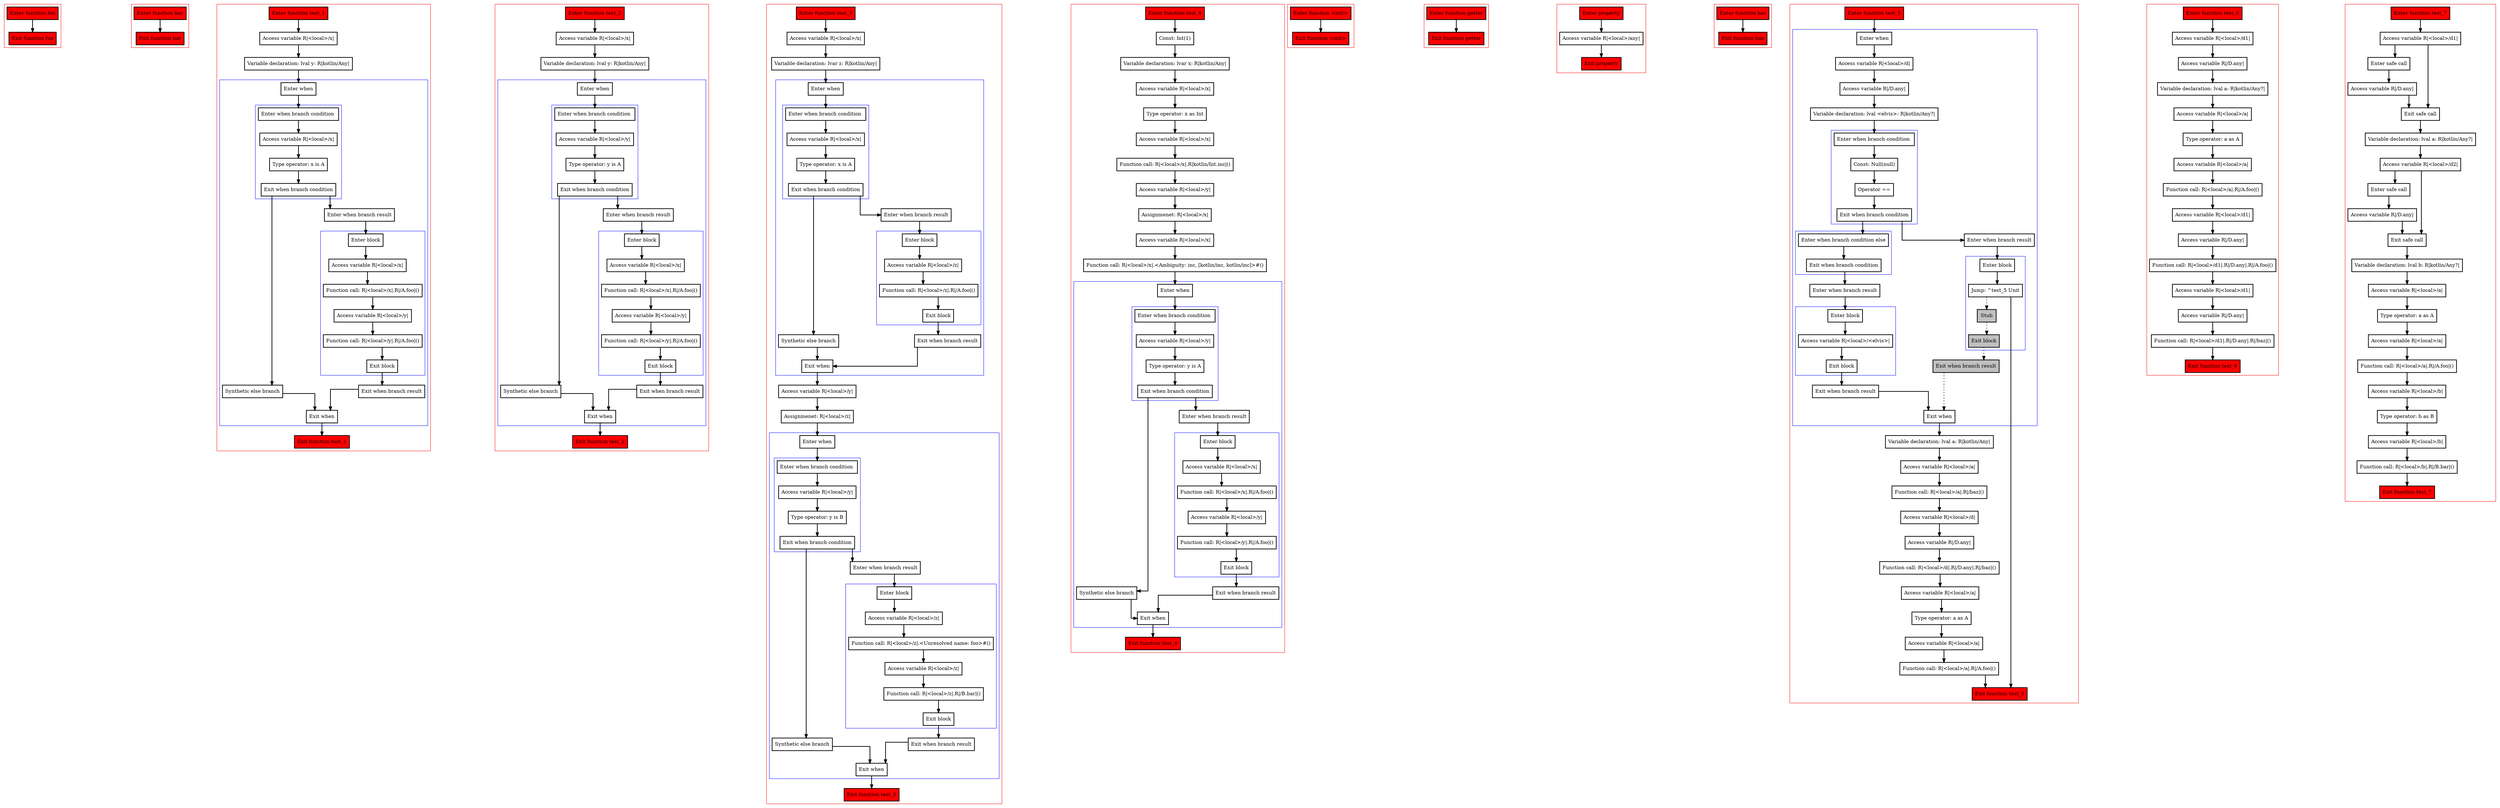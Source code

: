 digraph boundSmartcasts_kt {
    graph [splines=ortho nodesep=3]
    node [shape=box penwidth=2]
    edge [penwidth=2]

    subgraph cluster_0 {
        color=red
        0 [label="Enter function foo" style="filled" fillcolor=red];
        1 [label="Exit function foo" style="filled" fillcolor=red];
    }

    0 -> {1};

    subgraph cluster_1 {
        color=red
        2 [label="Enter function bar" style="filled" fillcolor=red];
        3 [label="Exit function bar" style="filled" fillcolor=red];
    }

    2 -> {3};

    subgraph cluster_2 {
        color=red
        4 [label="Enter function test_1" style="filled" fillcolor=red];
        5 [label="Access variable R|<local>/x|"];
        6 [label="Variable declaration: lval y: R|kotlin/Any|"];
        subgraph cluster_3 {
            color=blue
            7 [label="Enter when"];
            subgraph cluster_4 {
                color=blue
                8 [label="Enter when branch condition "];
                9 [label="Access variable R|<local>/x|"];
                10 [label="Type operator: x is A"];
                11 [label="Exit when branch condition"];
            }
            12 [label="Synthetic else branch"];
            13 [label="Enter when branch result"];
            subgraph cluster_5 {
                color=blue
                14 [label="Enter block"];
                15 [label="Access variable R|<local>/x|"];
                16 [label="Function call: R|<local>/x|.R|/A.foo|()"];
                17 [label="Access variable R|<local>/y|"];
                18 [label="Function call: R|<local>/y|.R|/A.foo|()"];
                19 [label="Exit block"];
            }
            20 [label="Exit when branch result"];
            21 [label="Exit when"];
        }
        22 [label="Exit function test_1" style="filled" fillcolor=red];
    }

    4 -> {5};
    5 -> {6};
    6 -> {7};
    7 -> {8};
    8 -> {9};
    9 -> {10};
    10 -> {11};
    11 -> {13 12};
    12 -> {21};
    13 -> {14};
    14 -> {15};
    15 -> {16};
    16 -> {17};
    17 -> {18};
    18 -> {19};
    19 -> {20};
    20 -> {21};
    21 -> {22};

    subgraph cluster_6 {
        color=red
        23 [label="Enter function test_2" style="filled" fillcolor=red];
        24 [label="Access variable R|<local>/x|"];
        25 [label="Variable declaration: lval y: R|kotlin/Any|"];
        subgraph cluster_7 {
            color=blue
            26 [label="Enter when"];
            subgraph cluster_8 {
                color=blue
                27 [label="Enter when branch condition "];
                28 [label="Access variable R|<local>/y|"];
                29 [label="Type operator: y is A"];
                30 [label="Exit when branch condition"];
            }
            31 [label="Synthetic else branch"];
            32 [label="Enter when branch result"];
            subgraph cluster_9 {
                color=blue
                33 [label="Enter block"];
                34 [label="Access variable R|<local>/x|"];
                35 [label="Function call: R|<local>/x|.R|/A.foo|()"];
                36 [label="Access variable R|<local>/y|"];
                37 [label="Function call: R|<local>/y|.R|/A.foo|()"];
                38 [label="Exit block"];
            }
            39 [label="Exit when branch result"];
            40 [label="Exit when"];
        }
        41 [label="Exit function test_2" style="filled" fillcolor=red];
    }

    23 -> {24};
    24 -> {25};
    25 -> {26};
    26 -> {27};
    27 -> {28};
    28 -> {29};
    29 -> {30};
    30 -> {32 31};
    31 -> {40};
    32 -> {33};
    33 -> {34};
    34 -> {35};
    35 -> {36};
    36 -> {37};
    37 -> {38};
    38 -> {39};
    39 -> {40};
    40 -> {41};

    subgraph cluster_10 {
        color=red
        42 [label="Enter function test_3" style="filled" fillcolor=red];
        43 [label="Access variable R|<local>/x|"];
        44 [label="Variable declaration: lvar z: R|kotlin/Any|"];
        subgraph cluster_11 {
            color=blue
            45 [label="Enter when"];
            subgraph cluster_12 {
                color=blue
                46 [label="Enter when branch condition "];
                47 [label="Access variable R|<local>/x|"];
                48 [label="Type operator: x is A"];
                49 [label="Exit when branch condition"];
            }
            50 [label="Synthetic else branch"];
            51 [label="Enter when branch result"];
            subgraph cluster_13 {
                color=blue
                52 [label="Enter block"];
                53 [label="Access variable R|<local>/z|"];
                54 [label="Function call: R|<local>/z|.R|/A.foo|()"];
                55 [label="Exit block"];
            }
            56 [label="Exit when branch result"];
            57 [label="Exit when"];
        }
        58 [label="Access variable R|<local>/y|"];
        59 [label="Assignmenet: R|<local>/z|"];
        subgraph cluster_14 {
            color=blue
            60 [label="Enter when"];
            subgraph cluster_15 {
                color=blue
                61 [label="Enter when branch condition "];
                62 [label="Access variable R|<local>/y|"];
                63 [label="Type operator: y is B"];
                64 [label="Exit when branch condition"];
            }
            65 [label="Synthetic else branch"];
            66 [label="Enter when branch result"];
            subgraph cluster_16 {
                color=blue
                67 [label="Enter block"];
                68 [label="Access variable R|<local>/z|"];
                69 [label="Function call: R|<local>/z|.<Unresolved name: foo>#()"];
                70 [label="Access variable R|<local>/z|"];
                71 [label="Function call: R|<local>/z|.R|/B.bar|()"];
                72 [label="Exit block"];
            }
            73 [label="Exit when branch result"];
            74 [label="Exit when"];
        }
        75 [label="Exit function test_3" style="filled" fillcolor=red];
    }

    42 -> {43};
    43 -> {44};
    44 -> {45};
    45 -> {46};
    46 -> {47};
    47 -> {48};
    48 -> {49};
    49 -> {51 50};
    50 -> {57};
    51 -> {52};
    52 -> {53};
    53 -> {54};
    54 -> {55};
    55 -> {56};
    56 -> {57};
    57 -> {58};
    58 -> {59};
    59 -> {60};
    60 -> {61};
    61 -> {62};
    62 -> {63};
    63 -> {64};
    64 -> {66 65};
    65 -> {74};
    66 -> {67};
    67 -> {68};
    68 -> {69};
    69 -> {70};
    70 -> {71};
    71 -> {72};
    72 -> {73};
    73 -> {74};
    74 -> {75};

    subgraph cluster_17 {
        color=red
        76 [label="Enter function test_4" style="filled" fillcolor=red];
        77 [label="Const: Int(1)"];
        78 [label="Variable declaration: lvar x: R|kotlin/Any|"];
        79 [label="Access variable R|<local>/x|"];
        80 [label="Type operator: x as Int"];
        81 [label="Access variable R|<local>/x|"];
        82 [label="Function call: R|<local>/x|.R|kotlin/Int.inc|()"];
        83 [label="Access variable R|<local>/y|"];
        84 [label="Assignmenet: R|<local>/x|"];
        85 [label="Access variable R|<local>/x|"];
        86 [label="Function call: R|<local>/x|.<Ambiguity: inc, [kotlin/inc, kotlin/inc]>#()"];
        subgraph cluster_18 {
            color=blue
            87 [label="Enter when"];
            subgraph cluster_19 {
                color=blue
                88 [label="Enter when branch condition "];
                89 [label="Access variable R|<local>/y|"];
                90 [label="Type operator: y is A"];
                91 [label="Exit when branch condition"];
            }
            92 [label="Synthetic else branch"];
            93 [label="Enter when branch result"];
            subgraph cluster_20 {
                color=blue
                94 [label="Enter block"];
                95 [label="Access variable R|<local>/x|"];
                96 [label="Function call: R|<local>/x|.R|/A.foo|()"];
                97 [label="Access variable R|<local>/y|"];
                98 [label="Function call: R|<local>/y|.R|/A.foo|()"];
                99 [label="Exit block"];
            }
            100 [label="Exit when branch result"];
            101 [label="Exit when"];
        }
        102 [label="Exit function test_4" style="filled" fillcolor=red];
    }

    76 -> {77};
    77 -> {78};
    78 -> {79};
    79 -> {80};
    80 -> {81};
    81 -> {82};
    82 -> {83};
    83 -> {84};
    84 -> {85};
    85 -> {86};
    86 -> {87};
    87 -> {88};
    88 -> {89};
    89 -> {90};
    90 -> {91};
    91 -> {93 92};
    92 -> {101};
    93 -> {94};
    94 -> {95};
    95 -> {96};
    96 -> {97};
    97 -> {98};
    98 -> {99};
    99 -> {100};
    100 -> {101};
    101 -> {102};

    subgraph cluster_21 {
        color=red
        103 [label="Enter function <init>" style="filled" fillcolor=red];
        104 [label="Exit function <init>" style="filled" fillcolor=red];
    }

    103 -> {104};

    subgraph cluster_22 {
        color=red
        105 [label="Enter function getter" style="filled" fillcolor=red];
        106 [label="Exit function getter" style="filled" fillcolor=red];
    }

    105 -> {106};

    subgraph cluster_23 {
        color=red
        107 [label="Enter property" style="filled" fillcolor=red];
        108 [label="Access variable R|<local>/any|"];
        109 [label="Exit property" style="filled" fillcolor=red];
    }

    107 -> {108};
    108 -> {109};

    subgraph cluster_24 {
        color=red
        110 [label="Enter function baz" style="filled" fillcolor=red];
        111 [label="Exit function baz" style="filled" fillcolor=red];
    }

    110 -> {111};

    subgraph cluster_25 {
        color=red
        112 [label="Enter function test_5" style="filled" fillcolor=red];
        subgraph cluster_26 {
            color=blue
            113 [label="Enter when"];
            114 [label="Access variable R|<local>/d|"];
            115 [label="Access variable R|/D.any|"];
            116 [label="Variable declaration: lval <elvis>: R|kotlin/Any?|"];
            subgraph cluster_27 {
                color=blue
                117 [label="Enter when branch condition "];
                118 [label="Const: Null(null)"];
                119 [label="Operator =="];
                120 [label="Exit when branch condition"];
            }
            subgraph cluster_28 {
                color=blue
                121 [label="Enter when branch condition else"];
                122 [label="Exit when branch condition"];
            }
            123 [label="Enter when branch result"];
            subgraph cluster_29 {
                color=blue
                124 [label="Enter block"];
                125 [label="Access variable R|<local>/<elvis>|"];
                126 [label="Exit block"];
            }
            127 [label="Exit when branch result"];
            128 [label="Enter when branch result"];
            subgraph cluster_30 {
                color=blue
                129 [label="Enter block"];
                130 [label="Jump: ^test_5 Unit"];
                131 [label="Stub" style="filled" fillcolor=gray];
                132 [label="Exit block" style="filled" fillcolor=gray];
            }
            133 [label="Exit when branch result" style="filled" fillcolor=gray];
            134 [label="Exit when"];
        }
        135 [label="Variable declaration: lval a: R|kotlin/Any|"];
        136 [label="Access variable R|<local>/a|"];
        137 [label="Function call: R|<local>/a|.R|/baz|()"];
        138 [label="Access variable R|<local>/d|"];
        139 [label="Access variable R|/D.any|"];
        140 [label="Function call: R|<local>/d|.R|/D.any|.R|/baz|()"];
        141 [label="Access variable R|<local>/a|"];
        142 [label="Type operator: a as A"];
        143 [label="Access variable R|<local>/a|"];
        144 [label="Function call: R|<local>/a|.R|/A.foo|()"];
        145 [label="Exit function test_5" style="filled" fillcolor=red];
    }

    112 -> {113};
    113 -> {114};
    114 -> {115};
    115 -> {116};
    116 -> {117};
    117 -> {118};
    118 -> {119};
    119 -> {120};
    120 -> {128 121};
    121 -> {122};
    122 -> {123};
    123 -> {124};
    124 -> {125};
    125 -> {126};
    126 -> {127};
    127 -> {134};
    128 -> {129};
    129 -> {130};
    130 -> {145};
    130 -> {131} [style=dotted];
    131 -> {132} [style=dotted];
    132 -> {133} [style=dotted];
    133 -> {134} [style=dotted];
    134 -> {135};
    135 -> {136};
    136 -> {137};
    137 -> {138};
    138 -> {139};
    139 -> {140};
    140 -> {141};
    141 -> {142};
    142 -> {143};
    143 -> {144};
    144 -> {145};

    subgraph cluster_31 {
        color=red
        146 [label="Enter function test_6" style="filled" fillcolor=red];
        147 [label="Access variable R|<local>/d1|"];
        148 [label="Access variable R|/D.any|"];
        149 [label="Variable declaration: lval a: R|kotlin/Any?|"];
        150 [label="Access variable R|<local>/a|"];
        151 [label="Type operator: a as A"];
        152 [label="Access variable R|<local>/a|"];
        153 [label="Function call: R|<local>/a|.R|/A.foo|()"];
        154 [label="Access variable R|<local>/d1|"];
        155 [label="Access variable R|/D.any|"];
        156 [label="Function call: R|<local>/d1|.R|/D.any|.R|/A.foo|()"];
        157 [label="Access variable R|<local>/d1|"];
        158 [label="Access variable R|/D.any|"];
        159 [label="Function call: R|<local>/d1|.R|/D.any|.R|/baz|()"];
        160 [label="Exit function test_6" style="filled" fillcolor=red];
    }

    146 -> {147};
    147 -> {148};
    148 -> {149};
    149 -> {150};
    150 -> {151};
    151 -> {152};
    152 -> {153};
    153 -> {154};
    154 -> {155};
    155 -> {156};
    156 -> {157};
    157 -> {158};
    158 -> {159};
    159 -> {160};

    subgraph cluster_32 {
        color=red
        161 [label="Enter function test_7" style="filled" fillcolor=red];
        162 [label="Access variable R|<local>/d1|"];
        163 [label="Enter safe call"];
        164 [label="Access variable R|/D.any|"];
        165 [label="Exit safe call"];
        166 [label="Variable declaration: lval a: R|kotlin/Any?|"];
        167 [label="Access variable R|<local>/d2|"];
        168 [label="Enter safe call"];
        169 [label="Access variable R|/D.any|"];
        170 [label="Exit safe call"];
        171 [label="Variable declaration: lval b: R|kotlin/Any?|"];
        172 [label="Access variable R|<local>/a|"];
        173 [label="Type operator: a as A"];
        174 [label="Access variable R|<local>/a|"];
        175 [label="Function call: R|<local>/a|.R|/A.foo|()"];
        176 [label="Access variable R|<local>/b|"];
        177 [label="Type operator: b as B"];
        178 [label="Access variable R|<local>/b|"];
        179 [label="Function call: R|<local>/b|.R|/B.bar|()"];
        180 [label="Exit function test_7" style="filled" fillcolor=red];
    }

    161 -> {162};
    162 -> {163 165};
    163 -> {164};
    164 -> {165};
    165 -> {166};
    166 -> {167};
    167 -> {168 170};
    168 -> {169};
    169 -> {170};
    170 -> {171};
    171 -> {172};
    172 -> {173};
    173 -> {174};
    174 -> {175};
    175 -> {176};
    176 -> {177};
    177 -> {178};
    178 -> {179};
    179 -> {180};

}
